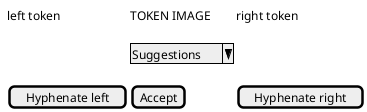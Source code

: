 @startsalt
{
	{
		left token | TOKEN IMAGE | right token
		.
		. | ^Suggestions^ | .
		.
		[Hyphenate left] | [Accept] | [Hyphenate right]
	}
}
@endsalt
